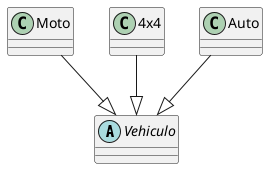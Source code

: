 @startuml
abstract class Vehiculo
class Moto
class 4x4
class Auto
Moto --|> Vehiculo
Auto --|> Vehiculo
4x4 --|> Vehiculo

@enduml